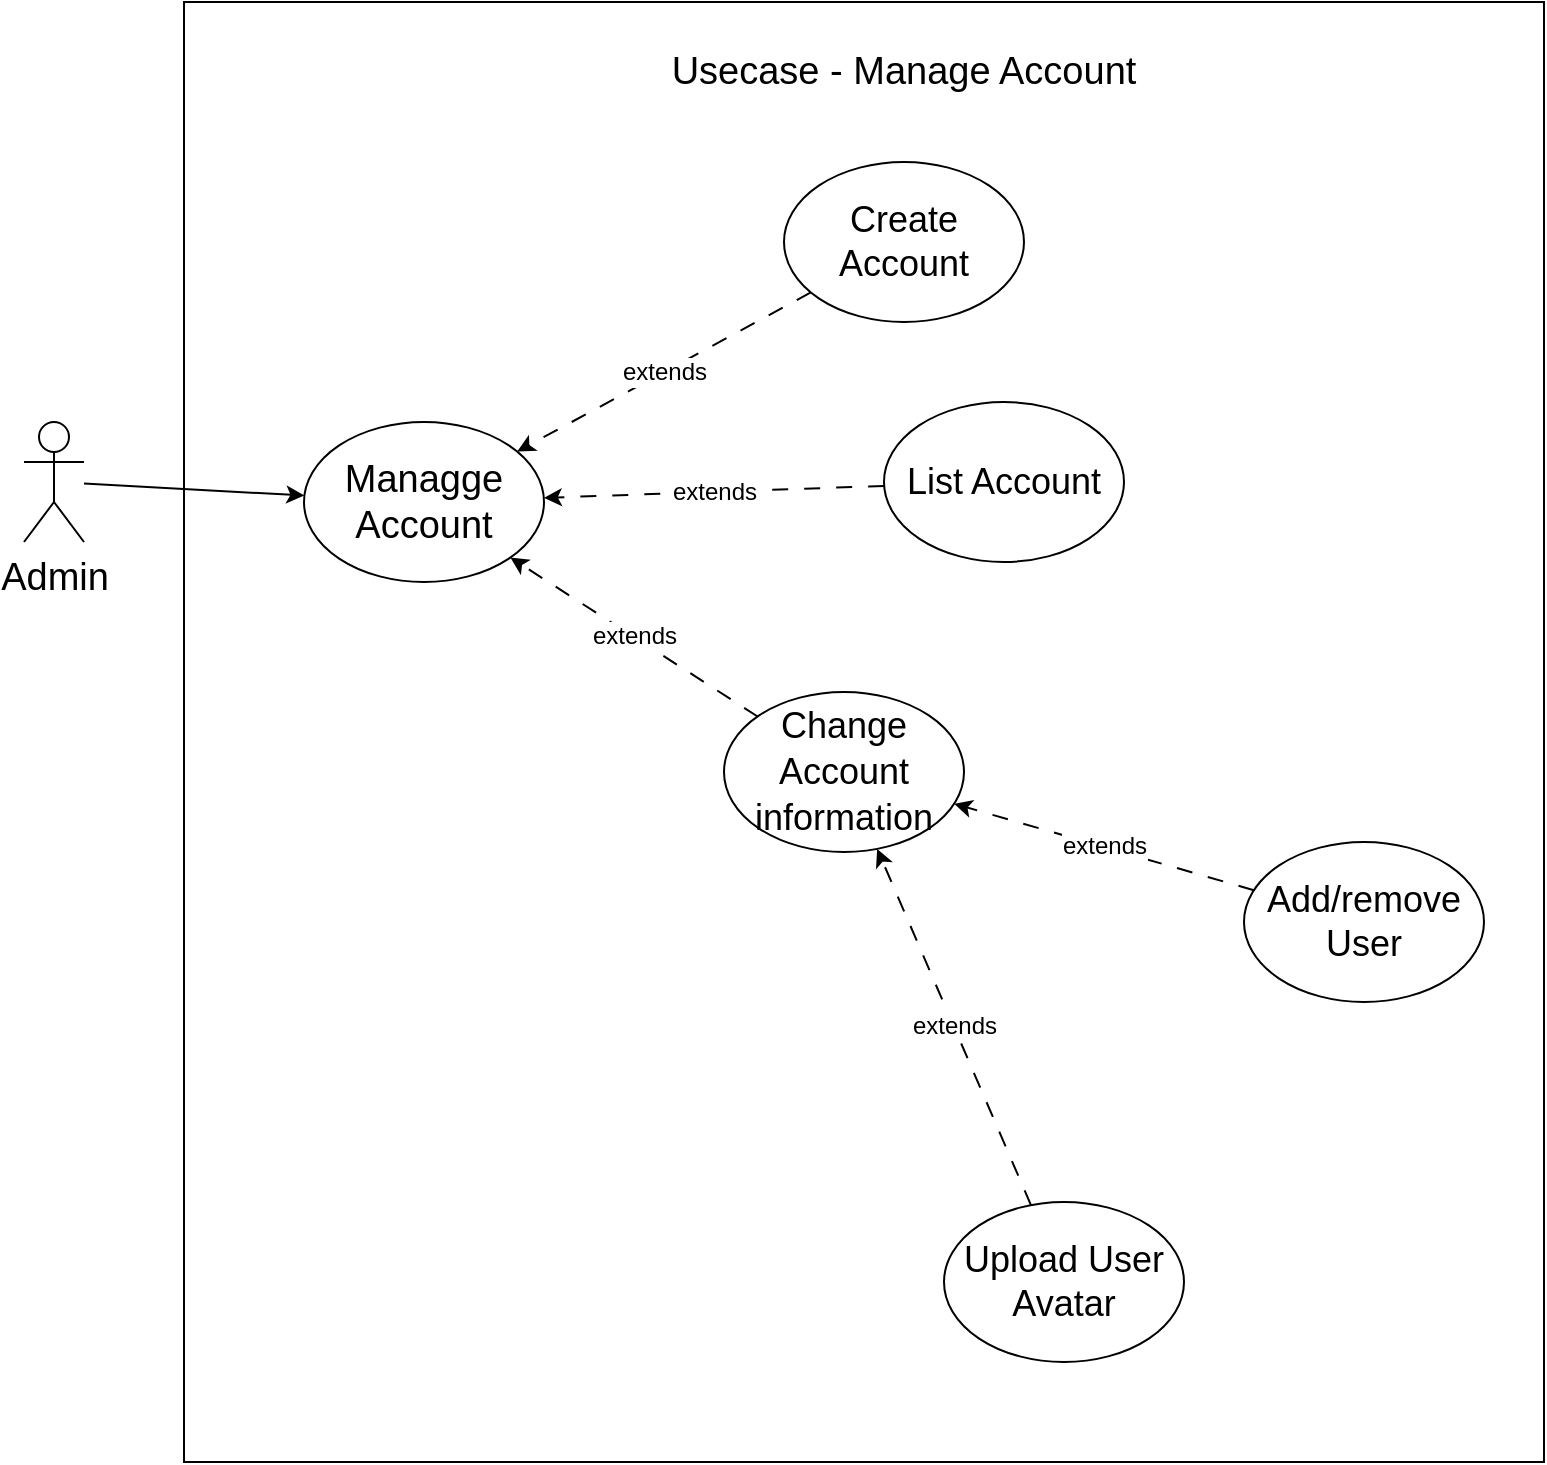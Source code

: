 <mxfile version="20.8.18" type="github">
  <diagram name="Page-1" id="XzVBgIWI4deymh5A6jbV">
    <mxGraphModel dx="957" dy="811" grid="1" gridSize="10" guides="1" tooltips="1" connect="1" arrows="1" fold="1" page="1" pageScale="1" pageWidth="850" pageHeight="1100" math="0" shadow="0">
      <root>
        <mxCell id="0" />
        <mxCell id="1" parent="0" />
        <mxCell id="UxGyb9DE3IA88hsAa_5P-1" value="" style="rounded=0;whiteSpace=wrap;html=1;fontFamily=Helvetica;fontSize=19;" vertex="1" parent="1">
          <mxGeometry x="120" y="20" width="680" height="730" as="geometry" />
        </mxCell>
        <mxCell id="UxGyb9DE3IA88hsAa_5P-2" value="Usecase - Manage Account" style="text;html=1;strokeColor=none;fillColor=none;align=center;verticalAlign=middle;whiteSpace=wrap;rounded=0;fontSize=19;fontFamily=Helvetica;" vertex="1" parent="1">
          <mxGeometry x="345" y="40" width="270" height="30" as="geometry" />
        </mxCell>
        <mxCell id="UxGyb9DE3IA88hsAa_5P-5" style="edgeStyle=none;rounded=0;orthogonalLoop=1;jettySize=auto;html=1;fontFamily=Helvetica;fontSize=12;" edge="1" parent="1" source="UxGyb9DE3IA88hsAa_5P-6" target="UxGyb9DE3IA88hsAa_5P-7">
          <mxGeometry relative="1" as="geometry" />
        </mxCell>
        <mxCell id="UxGyb9DE3IA88hsAa_5P-6" value="&lt;div&gt;Admin&lt;/div&gt;" style="shape=umlActor;verticalLabelPosition=bottom;verticalAlign=top;html=1;outlineConnect=0;fontFamily=Helvetica;fontSize=19;" vertex="1" parent="1">
          <mxGeometry x="40" y="230" width="30" height="60" as="geometry" />
        </mxCell>
        <mxCell id="UxGyb9DE3IA88hsAa_5P-7" value="Managge Account" style="ellipse;whiteSpace=wrap;html=1;fontFamily=Helvetica;fontSize=19;" vertex="1" parent="1">
          <mxGeometry x="180" y="230" width="120" height="80" as="geometry" />
        </mxCell>
        <mxCell id="UxGyb9DE3IA88hsAa_5P-8" value="extends" style="edgeStyle=none;rounded=0;orthogonalLoop=1;jettySize=auto;html=1;fontFamily=Helvetica;fontSize=12;dashed=1;dashPattern=8 8;" edge="1" parent="1" source="UxGyb9DE3IA88hsAa_5P-9" target="UxGyb9DE3IA88hsAa_5P-7">
          <mxGeometry relative="1" as="geometry" />
        </mxCell>
        <mxCell id="UxGyb9DE3IA88hsAa_5P-9" value="&lt;font style=&quot;font-size: 18px;&quot;&gt;Change Account information&lt;br&gt;&lt;/font&gt;" style="ellipse;whiteSpace=wrap;html=1;fontFamily=Helvetica;fontSize=19;" vertex="1" parent="1">
          <mxGeometry x="390" y="365" width="120" height="80" as="geometry" />
        </mxCell>
        <mxCell id="UxGyb9DE3IA88hsAa_5P-10" value="extends" style="edgeStyle=none;rounded=0;orthogonalLoop=1;jettySize=auto;html=1;dashed=1;dashPattern=8 8;fontFamily=Helvetica;fontSize=12;" edge="1" parent="1" source="UxGyb9DE3IA88hsAa_5P-11" target="UxGyb9DE3IA88hsAa_5P-9">
          <mxGeometry relative="1" as="geometry" />
        </mxCell>
        <mxCell id="UxGyb9DE3IA88hsAa_5P-11" value="Upload User Avatar" style="ellipse;whiteSpace=wrap;html=1;fontFamily=Helvetica;fontSize=18;" vertex="1" parent="1">
          <mxGeometry x="500" y="620" width="120" height="80" as="geometry" />
        </mxCell>
        <mxCell id="UxGyb9DE3IA88hsAa_5P-12" value="extends" style="edgeStyle=none;rounded=0;orthogonalLoop=1;jettySize=auto;html=1;dashed=1;dashPattern=8 8;fontFamily=Helvetica;fontSize=12;" edge="1" parent="1" source="UxGyb9DE3IA88hsAa_5P-13" target="UxGyb9DE3IA88hsAa_5P-7">
          <mxGeometry relative="1" as="geometry" />
        </mxCell>
        <mxCell id="UxGyb9DE3IA88hsAa_5P-13" value="Create Account" style="ellipse;whiteSpace=wrap;html=1;fontFamily=Helvetica;fontSize=18;" vertex="1" parent="1">
          <mxGeometry x="420" y="100" width="120" height="80" as="geometry" />
        </mxCell>
        <mxCell id="UxGyb9DE3IA88hsAa_5P-15" value="extends" style="edgeStyle=none;rounded=0;orthogonalLoop=1;jettySize=auto;html=1;fontFamily=Helvetica;fontSize=12;dashed=1;dashPattern=8 8;" edge="1" parent="1" source="UxGyb9DE3IA88hsAa_5P-14" target="UxGyb9DE3IA88hsAa_5P-7">
          <mxGeometry relative="1" as="geometry" />
        </mxCell>
        <mxCell id="UxGyb9DE3IA88hsAa_5P-14" value="List Account" style="ellipse;whiteSpace=wrap;html=1;fontFamily=Helvetica;fontSize=18;" vertex="1" parent="1">
          <mxGeometry x="470" y="220" width="120" height="80" as="geometry" />
        </mxCell>
        <mxCell id="UxGyb9DE3IA88hsAa_5P-17" value="extends" style="edgeStyle=none;rounded=0;orthogonalLoop=1;jettySize=auto;html=1;dashed=1;dashPattern=8 8;fontFamily=Helvetica;fontSize=12;" edge="1" parent="1" source="UxGyb9DE3IA88hsAa_5P-16" target="UxGyb9DE3IA88hsAa_5P-9">
          <mxGeometry relative="1" as="geometry" />
        </mxCell>
        <mxCell id="UxGyb9DE3IA88hsAa_5P-16" value="Add/remove User" style="ellipse;whiteSpace=wrap;html=1;fontFamily=Helvetica;fontSize=18;" vertex="1" parent="1">
          <mxGeometry x="650" y="440" width="120" height="80" as="geometry" />
        </mxCell>
      </root>
    </mxGraphModel>
  </diagram>
</mxfile>
